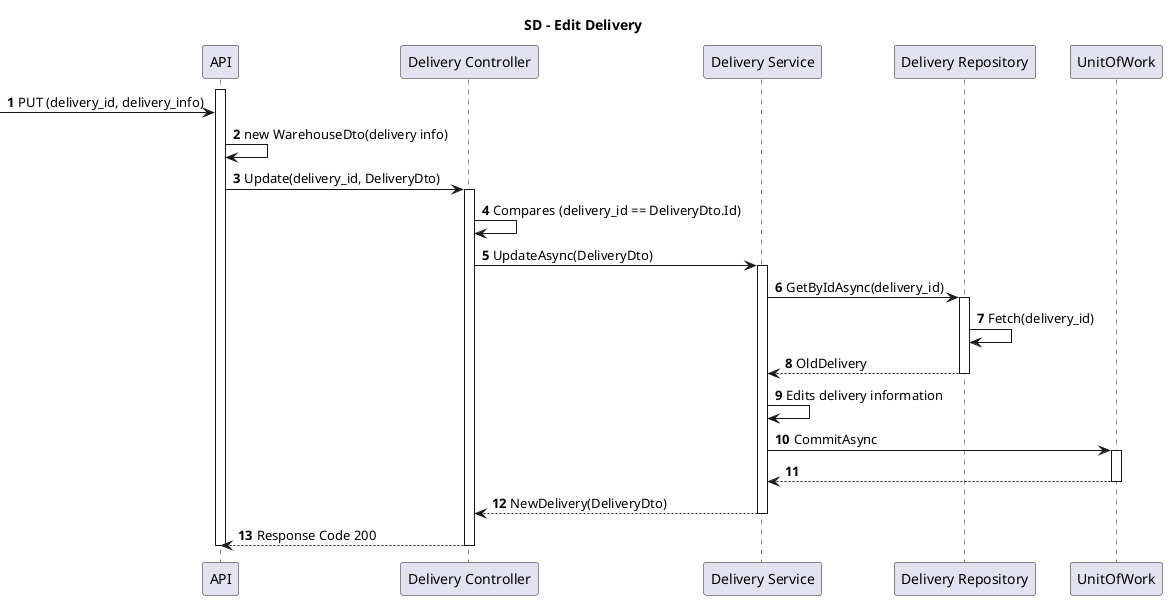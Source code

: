@startuml USA07_3

title SD - Edit Delivery

autonumber

participant "API" as API
participant "Delivery Controller" as C
participant "Delivery Service" as S
participant "Delivery Repository" as R
participant "UnitOfWork" as U

activate API
-> API : PUT (delivery_id, delivery_info)
API -> API : new WarehouseDto(delivery info)
API -> C : Update(delivery_id, DeliveryDto)
activate C
C -> C : Compares (delivery_id == DeliveryDto.Id)
C -> S : UpdateAsync(DeliveryDto)
activate S
S -> R : GetByIdAsync(delivery_id)
activate R
R -> R : Fetch(delivery_id)
R --> S : OldDelivery
deactivate R
S -> S : Edits delivery information
S -> U : CommitAsync
activate U
U --> S
deactivate U
S --> C : NewDelivery(DeliveryDto)
deactivate S
C --> API : Response Code 200
deactivate C
deactivate API